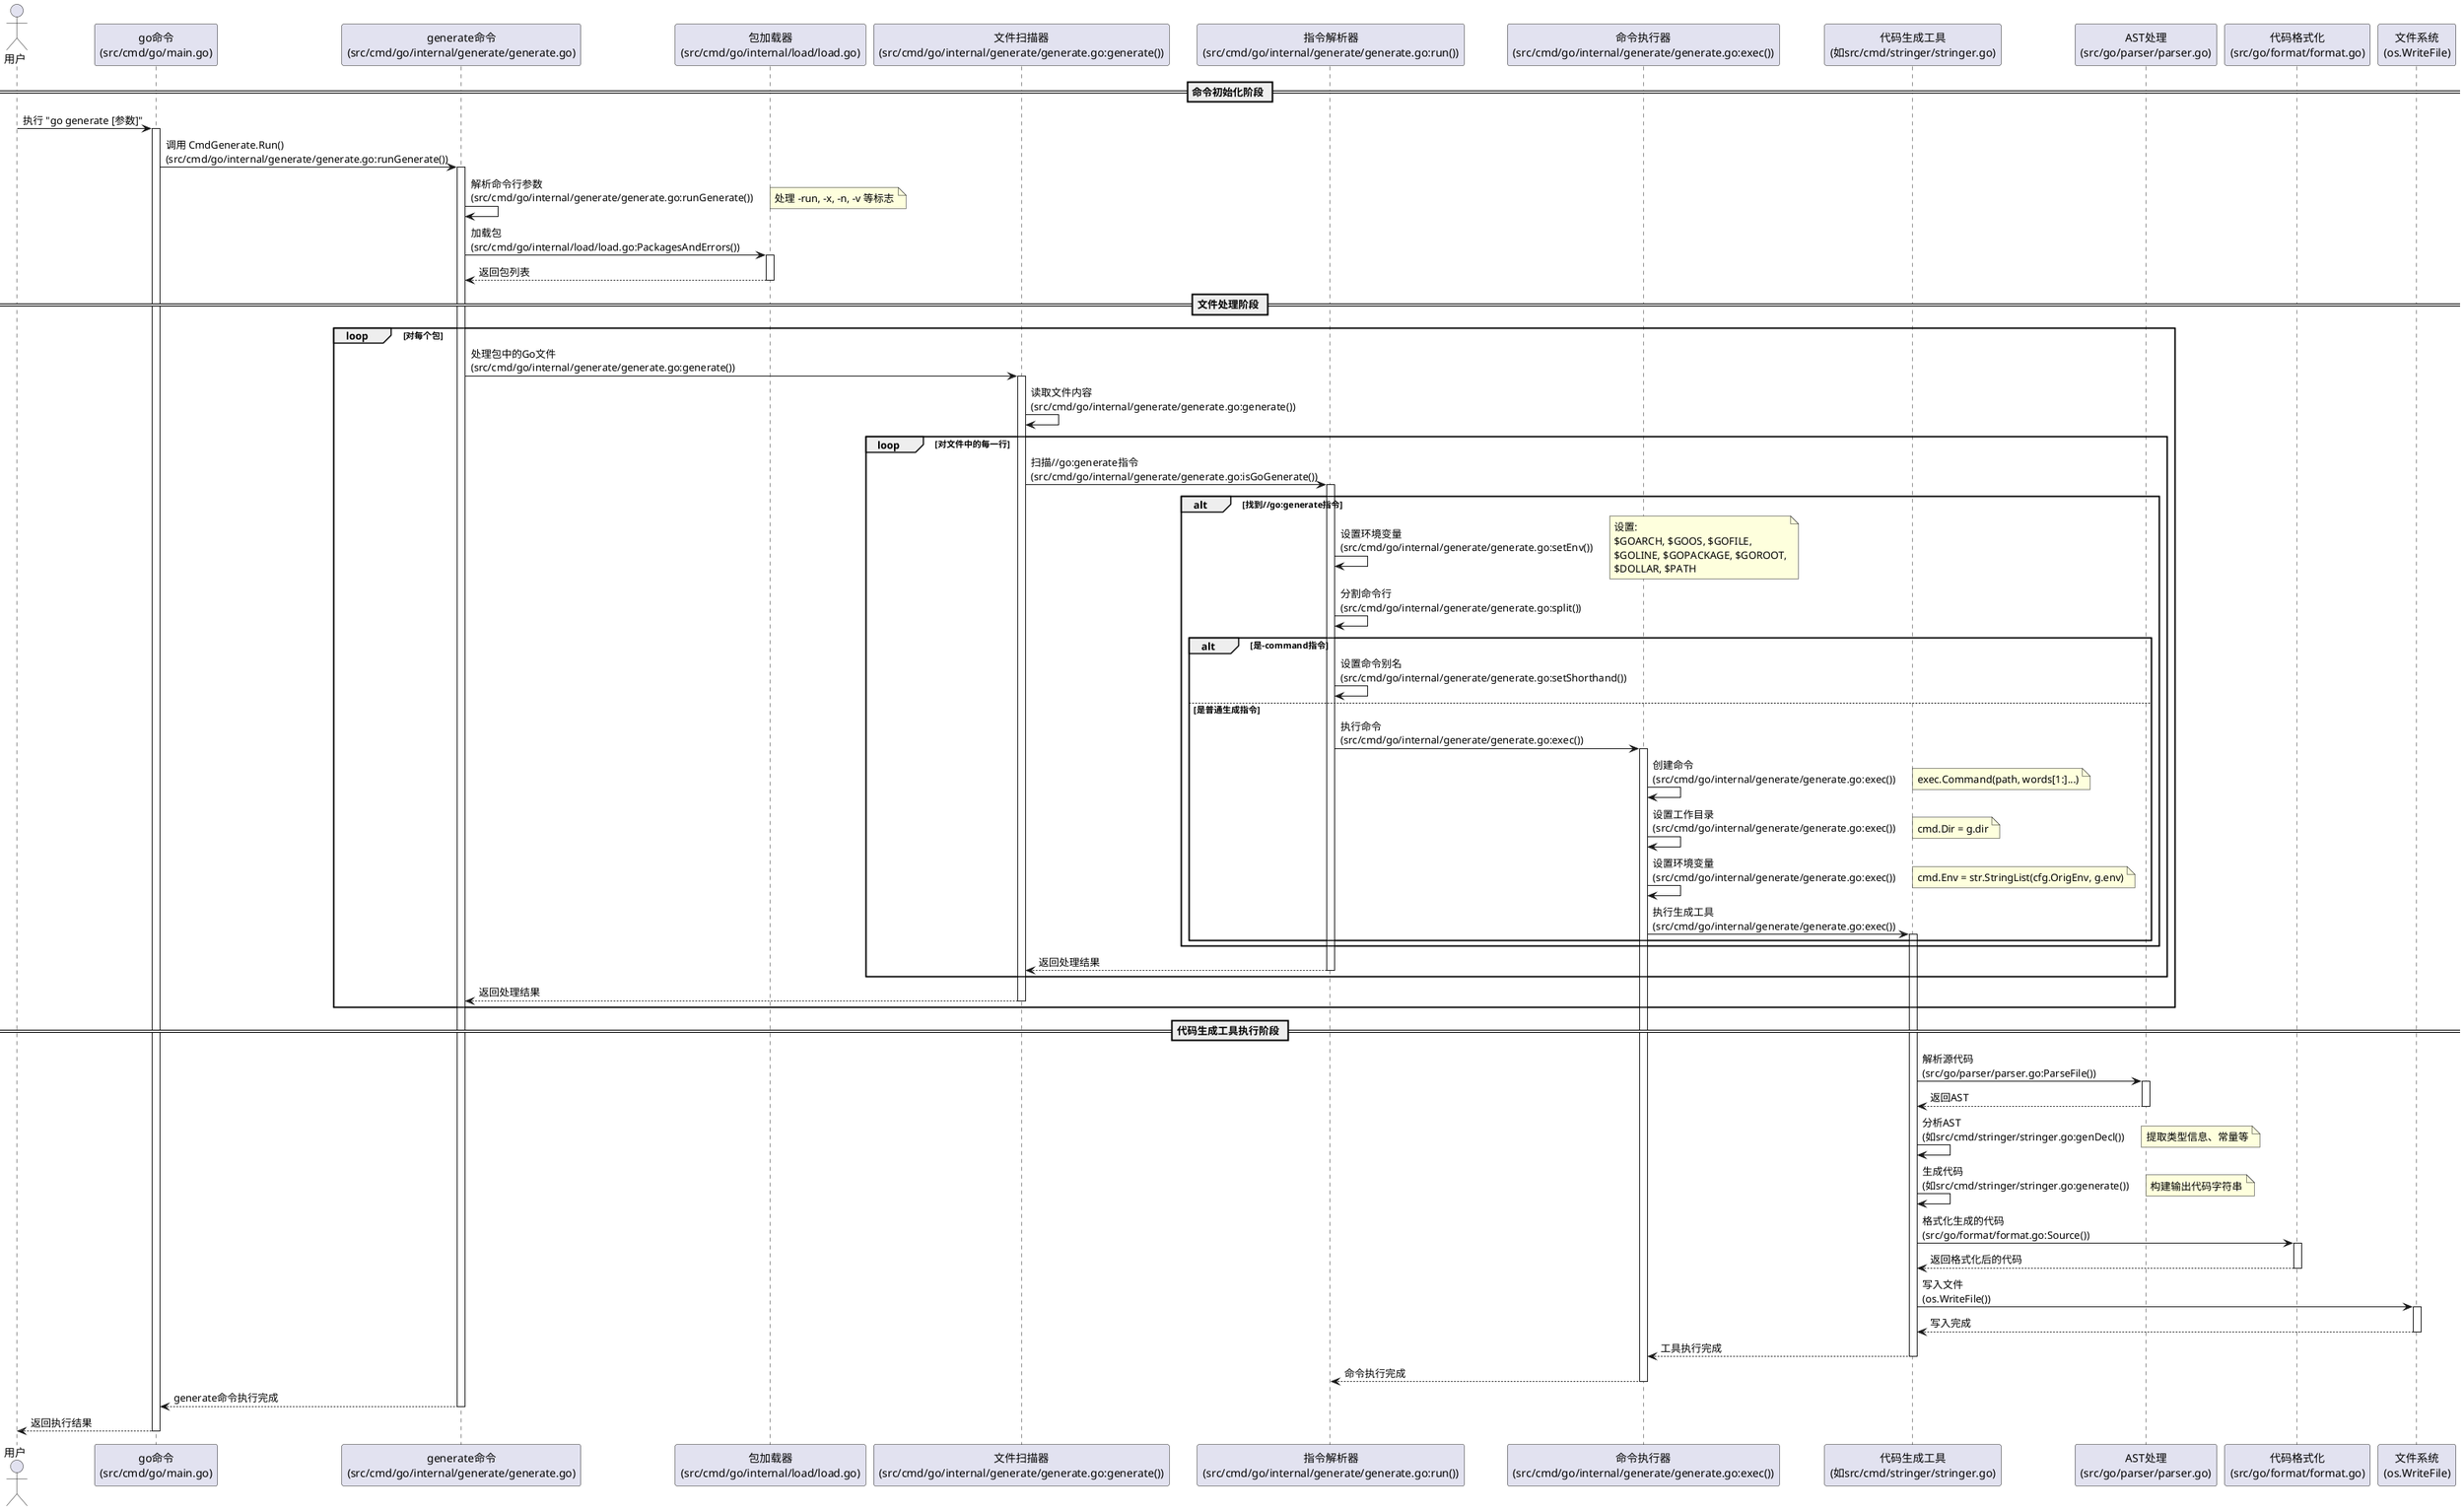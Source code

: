 @startuml Go代码生成时序图

actor 用户
participant "go命令\n(src/cmd/go/main.go)" as GoMain
participant "generate命令\n(src/cmd/go/internal/generate/generate.go)" as GenerateCmd
participant "包加载器\n(src/cmd/go/internal/load/load.go)" as Load
participant "文件扫描器\n(src/cmd/go/internal/generate/generate.go:generate())" as FileScan
participant "指令解析器\n(src/cmd/go/internal/generate/generate.go:run())" as DirectiveParse
participant "命令执行器\n(src/cmd/go/internal/generate/generate.go:exec())" as CmdExec
participant "代码生成工具\n(如src/cmd/stringer/stringer.go)" as GenTool
participant "AST处理\n(src/go/parser/parser.go)" as Parser
participant "代码格式化\n(src/go/format/format.go)" as Format
participant "文件系统\n(os.WriteFile)" as FileSystem

== 命令初始化阶段 ==

用户 -> GoMain: 执行 "go generate [参数]"
activate GoMain

GoMain -> GenerateCmd: 调用 CmdGenerate.Run()\n(src/cmd/go/internal/generate/generate.go:runGenerate())
activate GenerateCmd

GenerateCmd -> GenerateCmd: 解析命令行参数\n(src/cmd/go/internal/generate/generate.go:runGenerate())
note right: 处理 -run, -x, -n, -v 等标志

GenerateCmd -> Load: 加载包\n(src/cmd/go/internal/load/load.go:PackagesAndErrors())
activate Load
Load --> GenerateCmd: 返回包列表
deactivate Load

== 文件处理阶段 ==

loop 对每个包
    GenerateCmd -> FileScan: 处理包中的Go文件\n(src/cmd/go/internal/generate/generate.go:generate())
    activate FileScan
    
    FileScan -> FileScan: 读取文件内容\n(src/cmd/go/internal/generate/generate.go:generate())
    
    loop 对文件中的每一行
        FileScan -> DirectiveParse: 扫描//go:generate指令\n(src/cmd/go/internal/generate/generate.go:isGoGenerate())
        activate DirectiveParse
        
        alt 找到//go:generate指令
            DirectiveParse -> DirectiveParse: 设置环境变量\n(src/cmd/go/internal/generate/generate.go:setEnv())
            note right
              设置:
              $GOARCH, $GOOS, $GOFILE,
              $GOLINE, $GOPACKAGE, $GOROOT,
              $DOLLAR, $PATH
            end note
            
            DirectiveParse -> DirectiveParse: 分割命令行\n(src/cmd/go/internal/generate/generate.go:split())
            
            alt 是-command指令
                DirectiveParse -> DirectiveParse: 设置命令别名\n(src/cmd/go/internal/generate/generate.go:setShorthand())
            else 是普通生成指令
                DirectiveParse -> CmdExec: 执行命令\n(src/cmd/go/internal/generate/generate.go:exec())
                activate CmdExec
                
                CmdExec -> CmdExec: 创建命令\n(src/cmd/go/internal/generate/generate.go:exec())
                note right: exec.Command(path, words[1:]...)
                
                CmdExec -> CmdExec: 设置工作目录\n(src/cmd/go/internal/generate/generate.go:exec())
                note right: cmd.Dir = g.dir
                
                CmdExec -> CmdExec: 设置环境变量\n(src/cmd/go/internal/generate/generate.go:exec())
                note right: cmd.Env = str.StringList(cfg.OrigEnv, g.env)
                
                CmdExec -> GenTool: 执行生成工具\n(src/cmd/go/internal/generate/generate.go:exec())
                activate GenTool
            end alt
        end alt
        
        DirectiveParse --> FileScan: 返回处理结果
        deactivate DirectiveParse
    end
    
    FileScan --> GenerateCmd: 返回处理结果
    deactivate FileScan
end

== 代码生成工具执行阶段 ==

GenTool -> Parser: 解析源代码\n(src/go/parser/parser.go:ParseFile())
activate Parser
Parser --> GenTool: 返回AST
deactivate Parser

GenTool -> GenTool: 分析AST\n(如src/cmd/stringer/stringer.go:genDecl())
note right: 提取类型信息、常量等

GenTool -> GenTool: 生成代码\n(如src/cmd/stringer/stringer.go:generate())
note right: 构建输出代码字符串

GenTool -> Format: 格式化生成的代码\n(src/go/format/format.go:Source())
activate Format
Format --> GenTool: 返回格式化后的代码
deactivate Format

GenTool -> FileSystem: 写入文件\n(os.WriteFile())
activate FileSystem
FileSystem --> GenTool: 写入完成
deactivate FileSystem

GenTool --> CmdExec: 工具执行完成
deactivate GenTool

CmdExec --> DirectiveParse: 命令执行完成
deactivate CmdExec

GenerateCmd --> GoMain: generate命令执行完成
deactivate GenerateCmd

GoMain --> 用户: 返回执行结果
deactivate GoMain

@enduml